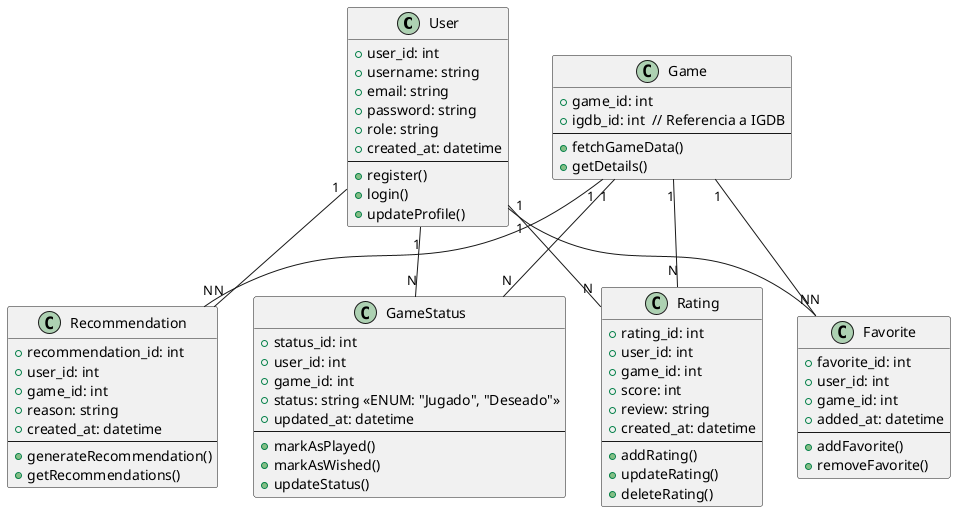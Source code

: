 @startuml
class User {
  + user_id: int
  + username: string
  + email: string
  + password: string
  + role: string
  + created_at: datetime
  --
  + register()
  + login()
  + updateProfile()
}

class Game {
  + game_id: int
  + igdb_id: int  // Referencia a IGDB
  --
  + fetchGameData()
  + getDetails()
}

class Rating {
  + rating_id: int
  + user_id: int
  + game_id: int
  + score: int
  + review: string
  + created_at: datetime
  --
  + addRating()
  + updateRating()
  + deleteRating()
}

class Favorite {
  + favorite_id: int
  + user_id: int
  + game_id: int
  + added_at: datetime
  --
  + addFavorite()
  + removeFavorite()
}

class Recommendation {
  + recommendation_id: int
  + user_id: int
  + game_id: int
  + reason: string
  + created_at: datetime
  --
  + generateRecommendation()
  + getRecommendations()
}

class GameStatus {
  + status_id: int
  + user_id: int
  + game_id: int
  + status: string <<ENUM: "Jugado", "Deseado">>
  + updated_at: datetime
  --
  + markAsPlayed()
  + markAsWished()
  + updateStatus()
}

User "1" -- "N" Rating
User "1" -- "N" Favorite
User "1" -- "N" Recommendation
User "1" -- "N" GameStatus

Game "1" -- "N" Rating
Game "1" -- "N" Favorite
Game "1" -- "N" Recommendation
Game "1" -- "N" GameStatus
@enduml
